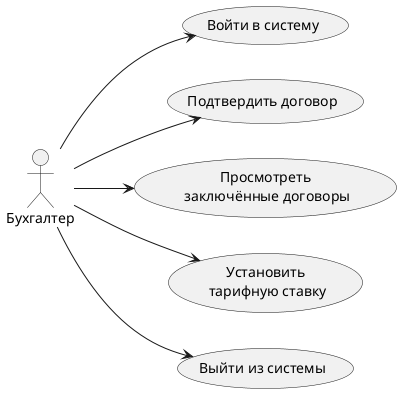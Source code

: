@startuml

left to right direction

actor "Бухгалтер" as fc

usecase "Войти в систему" as UC1
usecase "Подтвердить договор" as UC2
usecase "Просмотреть\n заключённые договоры" as UC3
usecase "Установить\n тарифную ставку" as UC4
usecase "Выйти из системы" as UC5

fc --> UC1
fc --> UC5
fc --> UC2
fc --> UC3
fc --> UC4

@enduml
